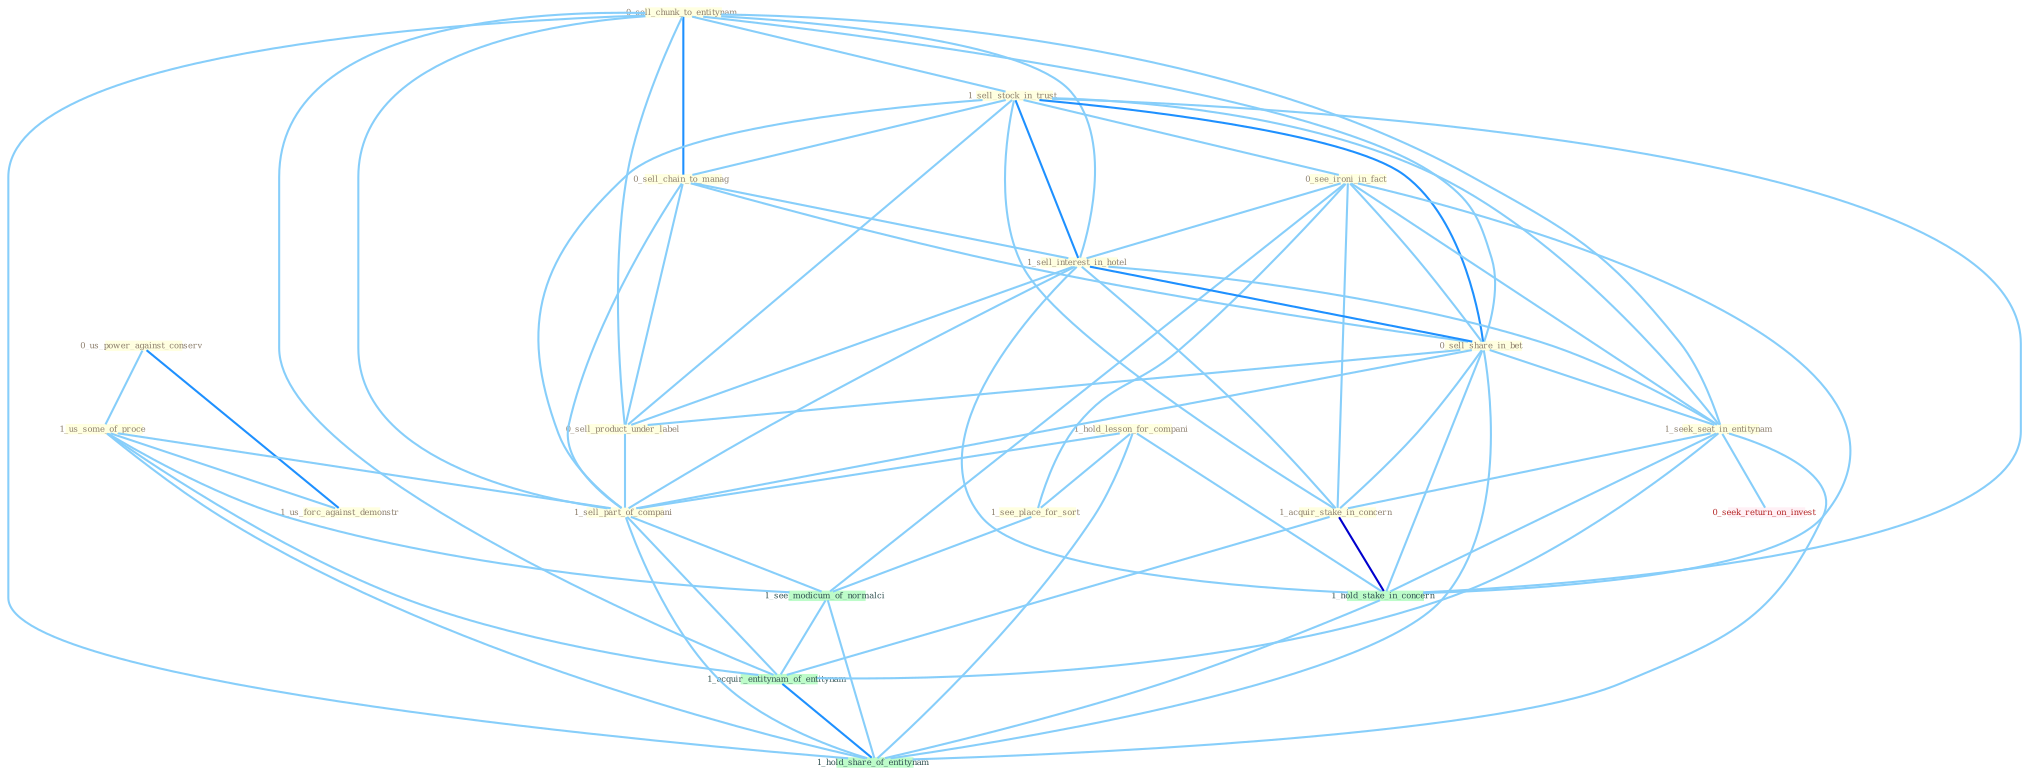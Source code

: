 Graph G{ 
    node
    [shape=polygon,style=filled,width=.5,height=.06,color="#BDFCC9",fixedsize=true,fontsize=4,
    fontcolor="#2f4f4f"];
    {node
    [color="#ffffe0", fontcolor="#8b7d6b"] "0_sell_chunk_to_entitynam " "1_sell_stock_in_trust " "0_sell_chain_to_manag " "1_hold_lesson_for_compani " "0_see_ironi_in_fact " "0_us_power_against_conserv " "1_us_some_of_proce " "1_us_forc_against_demonstr " "1_sell_interest_in_hotel " "0_sell_share_in_bet " "0_sell_product_under_label " "1_sell_part_of_compani " "1_seek_seat_in_entitynam " "1_see_place_for_sort " "1_acquir_stake_in_concern "}
{node [color="#fff0f5", fontcolor="#b22222"] "0_seek_return_on_invest "}
edge [color="#B0E2FF"];

	"0_sell_chunk_to_entitynam " -- "1_sell_stock_in_trust " [w="1", color="#87cefa" ];
	"0_sell_chunk_to_entitynam " -- "0_sell_chain_to_manag " [w="2", color="#1e90ff" , len=0.8];
	"0_sell_chunk_to_entitynam " -- "1_sell_interest_in_hotel " [w="1", color="#87cefa" ];
	"0_sell_chunk_to_entitynam " -- "0_sell_share_in_bet " [w="1", color="#87cefa" ];
	"0_sell_chunk_to_entitynam " -- "0_sell_product_under_label " [w="1", color="#87cefa" ];
	"0_sell_chunk_to_entitynam " -- "1_sell_part_of_compani " [w="1", color="#87cefa" ];
	"0_sell_chunk_to_entitynam " -- "1_seek_seat_in_entitynam " [w="1", color="#87cefa" ];
	"0_sell_chunk_to_entitynam " -- "1_acquir_entitynam_of_entitynam " [w="1", color="#87cefa" ];
	"0_sell_chunk_to_entitynam " -- "1_hold_share_of_entitynam " [w="1", color="#87cefa" ];
	"1_sell_stock_in_trust " -- "0_sell_chain_to_manag " [w="1", color="#87cefa" ];
	"1_sell_stock_in_trust " -- "0_see_ironi_in_fact " [w="1", color="#87cefa" ];
	"1_sell_stock_in_trust " -- "1_sell_interest_in_hotel " [w="2", color="#1e90ff" , len=0.8];
	"1_sell_stock_in_trust " -- "0_sell_share_in_bet " [w="2", color="#1e90ff" , len=0.8];
	"1_sell_stock_in_trust " -- "0_sell_product_under_label " [w="1", color="#87cefa" ];
	"1_sell_stock_in_trust " -- "1_sell_part_of_compani " [w="1", color="#87cefa" ];
	"1_sell_stock_in_trust " -- "1_seek_seat_in_entitynam " [w="1", color="#87cefa" ];
	"1_sell_stock_in_trust " -- "1_acquir_stake_in_concern " [w="1", color="#87cefa" ];
	"1_sell_stock_in_trust " -- "1_hold_stake_in_concern " [w="1", color="#87cefa" ];
	"0_sell_chain_to_manag " -- "1_sell_interest_in_hotel " [w="1", color="#87cefa" ];
	"0_sell_chain_to_manag " -- "0_sell_share_in_bet " [w="1", color="#87cefa" ];
	"0_sell_chain_to_manag " -- "0_sell_product_under_label " [w="1", color="#87cefa" ];
	"0_sell_chain_to_manag " -- "1_sell_part_of_compani " [w="1", color="#87cefa" ];
	"1_hold_lesson_for_compani " -- "1_sell_part_of_compani " [w="1", color="#87cefa" ];
	"1_hold_lesson_for_compani " -- "1_see_place_for_sort " [w="1", color="#87cefa" ];
	"1_hold_lesson_for_compani " -- "1_hold_stake_in_concern " [w="1", color="#87cefa" ];
	"1_hold_lesson_for_compani " -- "1_hold_share_of_entitynam " [w="1", color="#87cefa" ];
	"0_see_ironi_in_fact " -- "1_sell_interest_in_hotel " [w="1", color="#87cefa" ];
	"0_see_ironi_in_fact " -- "0_sell_share_in_bet " [w="1", color="#87cefa" ];
	"0_see_ironi_in_fact " -- "1_seek_seat_in_entitynam " [w="1", color="#87cefa" ];
	"0_see_ironi_in_fact " -- "1_see_place_for_sort " [w="1", color="#87cefa" ];
	"0_see_ironi_in_fact " -- "1_acquir_stake_in_concern " [w="1", color="#87cefa" ];
	"0_see_ironi_in_fact " -- "1_hold_stake_in_concern " [w="1", color="#87cefa" ];
	"0_see_ironi_in_fact " -- "1_see_modicum_of_normalci " [w="1", color="#87cefa" ];
	"0_us_power_against_conserv " -- "1_us_some_of_proce " [w="1", color="#87cefa" ];
	"0_us_power_against_conserv " -- "1_us_forc_against_demonstr " [w="2", color="#1e90ff" , len=0.8];
	"1_us_some_of_proce " -- "1_us_forc_against_demonstr " [w="1", color="#87cefa" ];
	"1_us_some_of_proce " -- "1_sell_part_of_compani " [w="1", color="#87cefa" ];
	"1_us_some_of_proce " -- "1_see_modicum_of_normalci " [w="1", color="#87cefa" ];
	"1_us_some_of_proce " -- "1_acquir_entitynam_of_entitynam " [w="1", color="#87cefa" ];
	"1_us_some_of_proce " -- "1_hold_share_of_entitynam " [w="1", color="#87cefa" ];
	"1_sell_interest_in_hotel " -- "0_sell_share_in_bet " [w="2", color="#1e90ff" , len=0.8];
	"1_sell_interest_in_hotel " -- "0_sell_product_under_label " [w="1", color="#87cefa" ];
	"1_sell_interest_in_hotel " -- "1_sell_part_of_compani " [w="1", color="#87cefa" ];
	"1_sell_interest_in_hotel " -- "1_seek_seat_in_entitynam " [w="1", color="#87cefa" ];
	"1_sell_interest_in_hotel " -- "1_acquir_stake_in_concern " [w="1", color="#87cefa" ];
	"1_sell_interest_in_hotel " -- "1_hold_stake_in_concern " [w="1", color="#87cefa" ];
	"0_sell_share_in_bet " -- "0_sell_product_under_label " [w="1", color="#87cefa" ];
	"0_sell_share_in_bet " -- "1_sell_part_of_compani " [w="1", color="#87cefa" ];
	"0_sell_share_in_bet " -- "1_seek_seat_in_entitynam " [w="1", color="#87cefa" ];
	"0_sell_share_in_bet " -- "1_acquir_stake_in_concern " [w="1", color="#87cefa" ];
	"0_sell_share_in_bet " -- "1_hold_stake_in_concern " [w="1", color="#87cefa" ];
	"0_sell_share_in_bet " -- "1_hold_share_of_entitynam " [w="1", color="#87cefa" ];
	"0_sell_product_under_label " -- "1_sell_part_of_compani " [w="1", color="#87cefa" ];
	"1_sell_part_of_compani " -- "1_see_modicum_of_normalci " [w="1", color="#87cefa" ];
	"1_sell_part_of_compani " -- "1_acquir_entitynam_of_entitynam " [w="1", color="#87cefa" ];
	"1_sell_part_of_compani " -- "1_hold_share_of_entitynam " [w="1", color="#87cefa" ];
	"1_seek_seat_in_entitynam " -- "1_acquir_stake_in_concern " [w="1", color="#87cefa" ];
	"1_seek_seat_in_entitynam " -- "1_hold_stake_in_concern " [w="1", color="#87cefa" ];
	"1_seek_seat_in_entitynam " -- "0_seek_return_on_invest " [w="1", color="#87cefa" ];
	"1_seek_seat_in_entitynam " -- "1_acquir_entitynam_of_entitynam " [w="1", color="#87cefa" ];
	"1_seek_seat_in_entitynam " -- "1_hold_share_of_entitynam " [w="1", color="#87cefa" ];
	"1_see_place_for_sort " -- "1_see_modicum_of_normalci " [w="1", color="#87cefa" ];
	"1_acquir_stake_in_concern " -- "1_hold_stake_in_concern " [w="3", color="#0000cd" , len=0.6];
	"1_acquir_stake_in_concern " -- "1_acquir_entitynam_of_entitynam " [w="1", color="#87cefa" ];
	"1_hold_stake_in_concern " -- "1_hold_share_of_entitynam " [w="1", color="#87cefa" ];
	"1_see_modicum_of_normalci " -- "1_acquir_entitynam_of_entitynam " [w="1", color="#87cefa" ];
	"1_see_modicum_of_normalci " -- "1_hold_share_of_entitynam " [w="1", color="#87cefa" ];
	"1_acquir_entitynam_of_entitynam " -- "1_hold_share_of_entitynam " [w="2", color="#1e90ff" , len=0.8];
}
